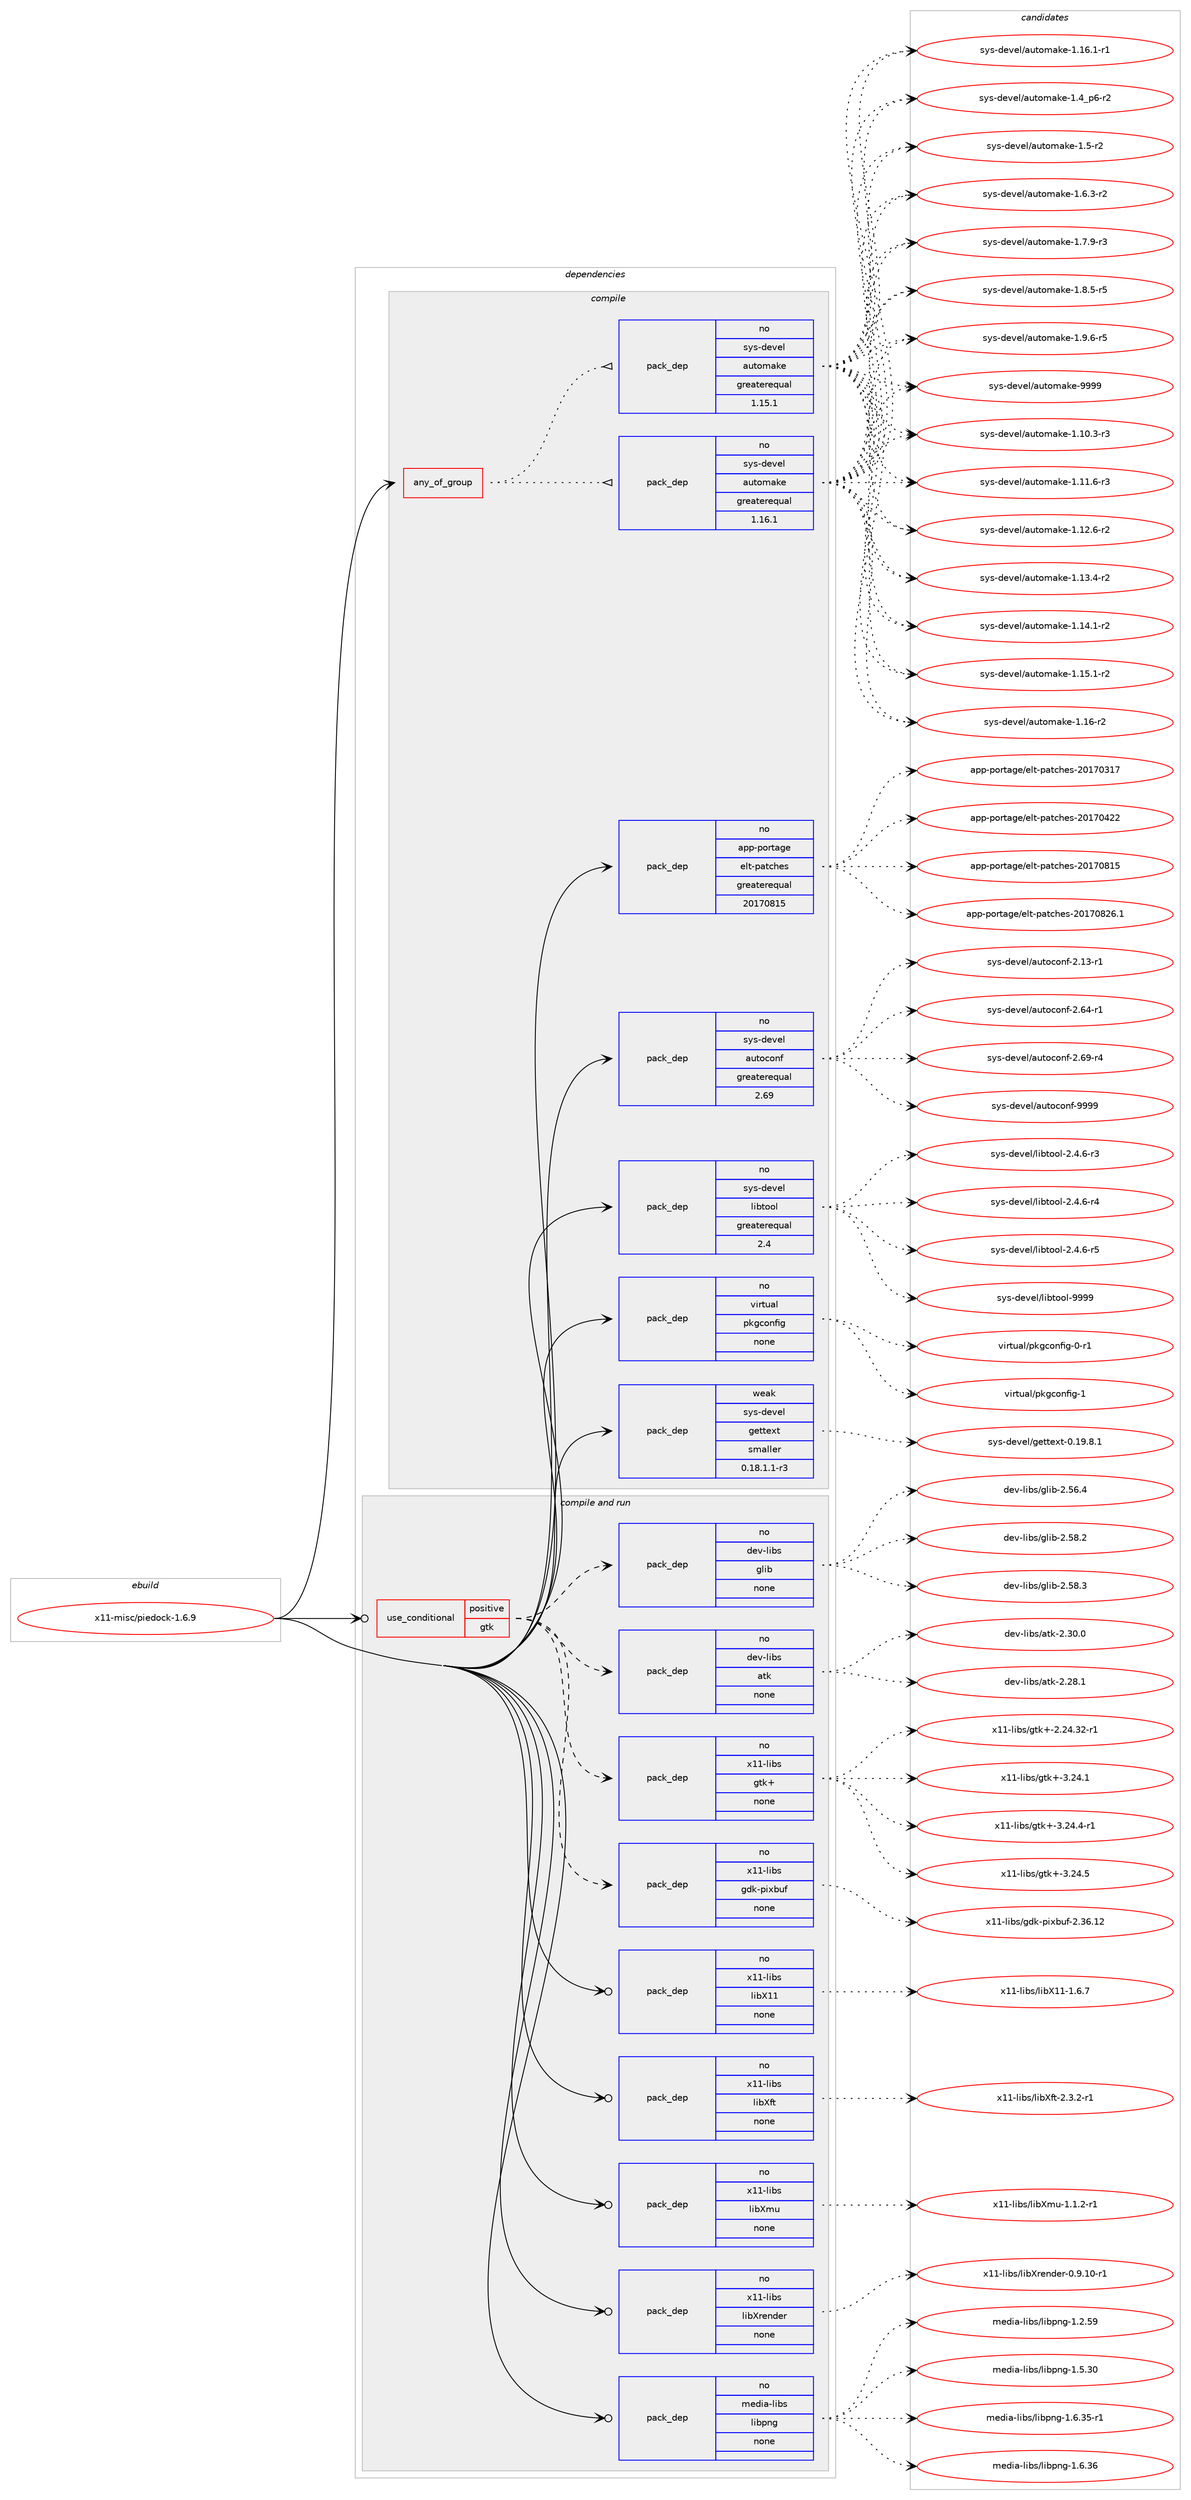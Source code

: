 digraph prolog {

# *************
# Graph options
# *************

newrank=true;
concentrate=true;
compound=true;
graph [rankdir=LR,fontname=Helvetica,fontsize=10,ranksep=1.5];#, ranksep=2.5, nodesep=0.2];
edge  [arrowhead=vee];
node  [fontname=Helvetica,fontsize=10];

# **********
# The ebuild
# **********

subgraph cluster_leftcol {
color=gray;
rank=same;
label=<<i>ebuild</i>>;
id [label="x11-misc/piedock-1.6.9", color=red, width=4, href="../x11-misc/piedock-1.6.9.svg"];
}

# ****************
# The dependencies
# ****************

subgraph cluster_midcol {
color=gray;
label=<<i>dependencies</i>>;
subgraph cluster_compile {
fillcolor="#eeeeee";
style=filled;
label=<<i>compile</i>>;
subgraph any28703 {
dependency1763901 [label=<<TABLE BORDER="0" CELLBORDER="1" CELLSPACING="0" CELLPADDING="4"><TR><TD CELLPADDING="10">any_of_group</TD></TR></TABLE>>, shape=none, color=red];subgraph pack1267611 {
dependency1763902 [label=<<TABLE BORDER="0" CELLBORDER="1" CELLSPACING="0" CELLPADDING="4" WIDTH="220"><TR><TD ROWSPAN="6" CELLPADDING="30">pack_dep</TD></TR><TR><TD WIDTH="110">no</TD></TR><TR><TD>sys-devel</TD></TR><TR><TD>automake</TD></TR><TR><TD>greaterequal</TD></TR><TR><TD>1.16.1</TD></TR></TABLE>>, shape=none, color=blue];
}
dependency1763901:e -> dependency1763902:w [weight=20,style="dotted",arrowhead="oinv"];
subgraph pack1267612 {
dependency1763903 [label=<<TABLE BORDER="0" CELLBORDER="1" CELLSPACING="0" CELLPADDING="4" WIDTH="220"><TR><TD ROWSPAN="6" CELLPADDING="30">pack_dep</TD></TR><TR><TD WIDTH="110">no</TD></TR><TR><TD>sys-devel</TD></TR><TR><TD>automake</TD></TR><TR><TD>greaterequal</TD></TR><TR><TD>1.15.1</TD></TR></TABLE>>, shape=none, color=blue];
}
dependency1763901:e -> dependency1763903:w [weight=20,style="dotted",arrowhead="oinv"];
}
id:e -> dependency1763901:w [weight=20,style="solid",arrowhead="vee"];
subgraph pack1267613 {
dependency1763904 [label=<<TABLE BORDER="0" CELLBORDER="1" CELLSPACING="0" CELLPADDING="4" WIDTH="220"><TR><TD ROWSPAN="6" CELLPADDING="30">pack_dep</TD></TR><TR><TD WIDTH="110">no</TD></TR><TR><TD>app-portage</TD></TR><TR><TD>elt-patches</TD></TR><TR><TD>greaterequal</TD></TR><TR><TD>20170815</TD></TR></TABLE>>, shape=none, color=blue];
}
id:e -> dependency1763904:w [weight=20,style="solid",arrowhead="vee"];
subgraph pack1267614 {
dependency1763905 [label=<<TABLE BORDER="0" CELLBORDER="1" CELLSPACING="0" CELLPADDING="4" WIDTH="220"><TR><TD ROWSPAN="6" CELLPADDING="30">pack_dep</TD></TR><TR><TD WIDTH="110">no</TD></TR><TR><TD>sys-devel</TD></TR><TR><TD>autoconf</TD></TR><TR><TD>greaterequal</TD></TR><TR><TD>2.69</TD></TR></TABLE>>, shape=none, color=blue];
}
id:e -> dependency1763905:w [weight=20,style="solid",arrowhead="vee"];
subgraph pack1267615 {
dependency1763906 [label=<<TABLE BORDER="0" CELLBORDER="1" CELLSPACING="0" CELLPADDING="4" WIDTH="220"><TR><TD ROWSPAN="6" CELLPADDING="30">pack_dep</TD></TR><TR><TD WIDTH="110">no</TD></TR><TR><TD>sys-devel</TD></TR><TR><TD>libtool</TD></TR><TR><TD>greaterequal</TD></TR><TR><TD>2.4</TD></TR></TABLE>>, shape=none, color=blue];
}
id:e -> dependency1763906:w [weight=20,style="solid",arrowhead="vee"];
subgraph pack1267616 {
dependency1763907 [label=<<TABLE BORDER="0" CELLBORDER="1" CELLSPACING="0" CELLPADDING="4" WIDTH="220"><TR><TD ROWSPAN="6" CELLPADDING="30">pack_dep</TD></TR><TR><TD WIDTH="110">no</TD></TR><TR><TD>virtual</TD></TR><TR><TD>pkgconfig</TD></TR><TR><TD>none</TD></TR><TR><TD></TD></TR></TABLE>>, shape=none, color=blue];
}
id:e -> dependency1763907:w [weight=20,style="solid",arrowhead="vee"];
subgraph pack1267617 {
dependency1763908 [label=<<TABLE BORDER="0" CELLBORDER="1" CELLSPACING="0" CELLPADDING="4" WIDTH="220"><TR><TD ROWSPAN="6" CELLPADDING="30">pack_dep</TD></TR><TR><TD WIDTH="110">weak</TD></TR><TR><TD>sys-devel</TD></TR><TR><TD>gettext</TD></TR><TR><TD>smaller</TD></TR><TR><TD>0.18.1.1-r3</TD></TR></TABLE>>, shape=none, color=blue];
}
id:e -> dependency1763908:w [weight=20,style="solid",arrowhead="vee"];
}
subgraph cluster_compileandrun {
fillcolor="#eeeeee";
style=filled;
label=<<i>compile and run</i>>;
subgraph cond466579 {
dependency1763909 [label=<<TABLE BORDER="0" CELLBORDER="1" CELLSPACING="0" CELLPADDING="4"><TR><TD ROWSPAN="3" CELLPADDING="10">use_conditional</TD></TR><TR><TD>positive</TD></TR><TR><TD>gtk</TD></TR></TABLE>>, shape=none, color=red];
subgraph pack1267618 {
dependency1763910 [label=<<TABLE BORDER="0" CELLBORDER="1" CELLSPACING="0" CELLPADDING="4" WIDTH="220"><TR><TD ROWSPAN="6" CELLPADDING="30">pack_dep</TD></TR><TR><TD WIDTH="110">no</TD></TR><TR><TD>dev-libs</TD></TR><TR><TD>atk</TD></TR><TR><TD>none</TD></TR><TR><TD></TD></TR></TABLE>>, shape=none, color=blue];
}
dependency1763909:e -> dependency1763910:w [weight=20,style="dashed",arrowhead="vee"];
subgraph pack1267619 {
dependency1763911 [label=<<TABLE BORDER="0" CELLBORDER="1" CELLSPACING="0" CELLPADDING="4" WIDTH="220"><TR><TD ROWSPAN="6" CELLPADDING="30">pack_dep</TD></TR><TR><TD WIDTH="110">no</TD></TR><TR><TD>dev-libs</TD></TR><TR><TD>glib</TD></TR><TR><TD>none</TD></TR><TR><TD></TD></TR></TABLE>>, shape=none, color=blue];
}
dependency1763909:e -> dependency1763911:w [weight=20,style="dashed",arrowhead="vee"];
subgraph pack1267620 {
dependency1763912 [label=<<TABLE BORDER="0" CELLBORDER="1" CELLSPACING="0" CELLPADDING="4" WIDTH="220"><TR><TD ROWSPAN="6" CELLPADDING="30">pack_dep</TD></TR><TR><TD WIDTH="110">no</TD></TR><TR><TD>x11-libs</TD></TR><TR><TD>gdk-pixbuf</TD></TR><TR><TD>none</TD></TR><TR><TD></TD></TR></TABLE>>, shape=none, color=blue];
}
dependency1763909:e -> dependency1763912:w [weight=20,style="dashed",arrowhead="vee"];
subgraph pack1267621 {
dependency1763913 [label=<<TABLE BORDER="0" CELLBORDER="1" CELLSPACING="0" CELLPADDING="4" WIDTH="220"><TR><TD ROWSPAN="6" CELLPADDING="30">pack_dep</TD></TR><TR><TD WIDTH="110">no</TD></TR><TR><TD>x11-libs</TD></TR><TR><TD>gtk+</TD></TR><TR><TD>none</TD></TR><TR><TD></TD></TR></TABLE>>, shape=none, color=blue];
}
dependency1763909:e -> dependency1763913:w [weight=20,style="dashed",arrowhead="vee"];
}
id:e -> dependency1763909:w [weight=20,style="solid",arrowhead="odotvee"];
subgraph pack1267622 {
dependency1763914 [label=<<TABLE BORDER="0" CELLBORDER="1" CELLSPACING="0" CELLPADDING="4" WIDTH="220"><TR><TD ROWSPAN="6" CELLPADDING="30">pack_dep</TD></TR><TR><TD WIDTH="110">no</TD></TR><TR><TD>media-libs</TD></TR><TR><TD>libpng</TD></TR><TR><TD>none</TD></TR><TR><TD></TD></TR></TABLE>>, shape=none, color=blue];
}
id:e -> dependency1763914:w [weight=20,style="solid",arrowhead="odotvee"];
subgraph pack1267623 {
dependency1763915 [label=<<TABLE BORDER="0" CELLBORDER="1" CELLSPACING="0" CELLPADDING="4" WIDTH="220"><TR><TD ROWSPAN="6" CELLPADDING="30">pack_dep</TD></TR><TR><TD WIDTH="110">no</TD></TR><TR><TD>x11-libs</TD></TR><TR><TD>libX11</TD></TR><TR><TD>none</TD></TR><TR><TD></TD></TR></TABLE>>, shape=none, color=blue];
}
id:e -> dependency1763915:w [weight=20,style="solid",arrowhead="odotvee"];
subgraph pack1267624 {
dependency1763916 [label=<<TABLE BORDER="0" CELLBORDER="1" CELLSPACING="0" CELLPADDING="4" WIDTH="220"><TR><TD ROWSPAN="6" CELLPADDING="30">pack_dep</TD></TR><TR><TD WIDTH="110">no</TD></TR><TR><TD>x11-libs</TD></TR><TR><TD>libXft</TD></TR><TR><TD>none</TD></TR><TR><TD></TD></TR></TABLE>>, shape=none, color=blue];
}
id:e -> dependency1763916:w [weight=20,style="solid",arrowhead="odotvee"];
subgraph pack1267625 {
dependency1763917 [label=<<TABLE BORDER="0" CELLBORDER="1" CELLSPACING="0" CELLPADDING="4" WIDTH="220"><TR><TD ROWSPAN="6" CELLPADDING="30">pack_dep</TD></TR><TR><TD WIDTH="110">no</TD></TR><TR><TD>x11-libs</TD></TR><TR><TD>libXmu</TD></TR><TR><TD>none</TD></TR><TR><TD></TD></TR></TABLE>>, shape=none, color=blue];
}
id:e -> dependency1763917:w [weight=20,style="solid",arrowhead="odotvee"];
subgraph pack1267626 {
dependency1763918 [label=<<TABLE BORDER="0" CELLBORDER="1" CELLSPACING="0" CELLPADDING="4" WIDTH="220"><TR><TD ROWSPAN="6" CELLPADDING="30">pack_dep</TD></TR><TR><TD WIDTH="110">no</TD></TR><TR><TD>x11-libs</TD></TR><TR><TD>libXrender</TD></TR><TR><TD>none</TD></TR><TR><TD></TD></TR></TABLE>>, shape=none, color=blue];
}
id:e -> dependency1763918:w [weight=20,style="solid",arrowhead="odotvee"];
}
subgraph cluster_run {
fillcolor="#eeeeee";
style=filled;
label=<<i>run</i>>;
}
}

# **************
# The candidates
# **************

subgraph cluster_choices {
rank=same;
color=gray;
label=<<i>candidates</i>>;

subgraph choice1267611 {
color=black;
nodesep=1;
choice11512111545100101118101108479711711611110997107101454946494846514511451 [label="sys-devel/automake-1.10.3-r3", color=red, width=4,href="../sys-devel/automake-1.10.3-r3.svg"];
choice11512111545100101118101108479711711611110997107101454946494946544511451 [label="sys-devel/automake-1.11.6-r3", color=red, width=4,href="../sys-devel/automake-1.11.6-r3.svg"];
choice11512111545100101118101108479711711611110997107101454946495046544511450 [label="sys-devel/automake-1.12.6-r2", color=red, width=4,href="../sys-devel/automake-1.12.6-r2.svg"];
choice11512111545100101118101108479711711611110997107101454946495146524511450 [label="sys-devel/automake-1.13.4-r2", color=red, width=4,href="../sys-devel/automake-1.13.4-r2.svg"];
choice11512111545100101118101108479711711611110997107101454946495246494511450 [label="sys-devel/automake-1.14.1-r2", color=red, width=4,href="../sys-devel/automake-1.14.1-r2.svg"];
choice11512111545100101118101108479711711611110997107101454946495346494511450 [label="sys-devel/automake-1.15.1-r2", color=red, width=4,href="../sys-devel/automake-1.15.1-r2.svg"];
choice1151211154510010111810110847971171161111099710710145494649544511450 [label="sys-devel/automake-1.16-r2", color=red, width=4,href="../sys-devel/automake-1.16-r2.svg"];
choice11512111545100101118101108479711711611110997107101454946495446494511449 [label="sys-devel/automake-1.16.1-r1", color=red, width=4,href="../sys-devel/automake-1.16.1-r1.svg"];
choice115121115451001011181011084797117116111109971071014549465295112544511450 [label="sys-devel/automake-1.4_p6-r2", color=red, width=4,href="../sys-devel/automake-1.4_p6-r2.svg"];
choice11512111545100101118101108479711711611110997107101454946534511450 [label="sys-devel/automake-1.5-r2", color=red, width=4,href="../sys-devel/automake-1.5-r2.svg"];
choice115121115451001011181011084797117116111109971071014549465446514511450 [label="sys-devel/automake-1.6.3-r2", color=red, width=4,href="../sys-devel/automake-1.6.3-r2.svg"];
choice115121115451001011181011084797117116111109971071014549465546574511451 [label="sys-devel/automake-1.7.9-r3", color=red, width=4,href="../sys-devel/automake-1.7.9-r3.svg"];
choice115121115451001011181011084797117116111109971071014549465646534511453 [label="sys-devel/automake-1.8.5-r5", color=red, width=4,href="../sys-devel/automake-1.8.5-r5.svg"];
choice115121115451001011181011084797117116111109971071014549465746544511453 [label="sys-devel/automake-1.9.6-r5", color=red, width=4,href="../sys-devel/automake-1.9.6-r5.svg"];
choice115121115451001011181011084797117116111109971071014557575757 [label="sys-devel/automake-9999", color=red, width=4,href="../sys-devel/automake-9999.svg"];
dependency1763902:e -> choice11512111545100101118101108479711711611110997107101454946494846514511451:w [style=dotted,weight="100"];
dependency1763902:e -> choice11512111545100101118101108479711711611110997107101454946494946544511451:w [style=dotted,weight="100"];
dependency1763902:e -> choice11512111545100101118101108479711711611110997107101454946495046544511450:w [style=dotted,weight="100"];
dependency1763902:e -> choice11512111545100101118101108479711711611110997107101454946495146524511450:w [style=dotted,weight="100"];
dependency1763902:e -> choice11512111545100101118101108479711711611110997107101454946495246494511450:w [style=dotted,weight="100"];
dependency1763902:e -> choice11512111545100101118101108479711711611110997107101454946495346494511450:w [style=dotted,weight="100"];
dependency1763902:e -> choice1151211154510010111810110847971171161111099710710145494649544511450:w [style=dotted,weight="100"];
dependency1763902:e -> choice11512111545100101118101108479711711611110997107101454946495446494511449:w [style=dotted,weight="100"];
dependency1763902:e -> choice115121115451001011181011084797117116111109971071014549465295112544511450:w [style=dotted,weight="100"];
dependency1763902:e -> choice11512111545100101118101108479711711611110997107101454946534511450:w [style=dotted,weight="100"];
dependency1763902:e -> choice115121115451001011181011084797117116111109971071014549465446514511450:w [style=dotted,weight="100"];
dependency1763902:e -> choice115121115451001011181011084797117116111109971071014549465546574511451:w [style=dotted,weight="100"];
dependency1763902:e -> choice115121115451001011181011084797117116111109971071014549465646534511453:w [style=dotted,weight="100"];
dependency1763902:e -> choice115121115451001011181011084797117116111109971071014549465746544511453:w [style=dotted,weight="100"];
dependency1763902:e -> choice115121115451001011181011084797117116111109971071014557575757:w [style=dotted,weight="100"];
}
subgraph choice1267612 {
color=black;
nodesep=1;
choice11512111545100101118101108479711711611110997107101454946494846514511451 [label="sys-devel/automake-1.10.3-r3", color=red, width=4,href="../sys-devel/automake-1.10.3-r3.svg"];
choice11512111545100101118101108479711711611110997107101454946494946544511451 [label="sys-devel/automake-1.11.6-r3", color=red, width=4,href="../sys-devel/automake-1.11.6-r3.svg"];
choice11512111545100101118101108479711711611110997107101454946495046544511450 [label="sys-devel/automake-1.12.6-r2", color=red, width=4,href="../sys-devel/automake-1.12.6-r2.svg"];
choice11512111545100101118101108479711711611110997107101454946495146524511450 [label="sys-devel/automake-1.13.4-r2", color=red, width=4,href="../sys-devel/automake-1.13.4-r2.svg"];
choice11512111545100101118101108479711711611110997107101454946495246494511450 [label="sys-devel/automake-1.14.1-r2", color=red, width=4,href="../sys-devel/automake-1.14.1-r2.svg"];
choice11512111545100101118101108479711711611110997107101454946495346494511450 [label="sys-devel/automake-1.15.1-r2", color=red, width=4,href="../sys-devel/automake-1.15.1-r2.svg"];
choice1151211154510010111810110847971171161111099710710145494649544511450 [label="sys-devel/automake-1.16-r2", color=red, width=4,href="../sys-devel/automake-1.16-r2.svg"];
choice11512111545100101118101108479711711611110997107101454946495446494511449 [label="sys-devel/automake-1.16.1-r1", color=red, width=4,href="../sys-devel/automake-1.16.1-r1.svg"];
choice115121115451001011181011084797117116111109971071014549465295112544511450 [label="sys-devel/automake-1.4_p6-r2", color=red, width=4,href="../sys-devel/automake-1.4_p6-r2.svg"];
choice11512111545100101118101108479711711611110997107101454946534511450 [label="sys-devel/automake-1.5-r2", color=red, width=4,href="../sys-devel/automake-1.5-r2.svg"];
choice115121115451001011181011084797117116111109971071014549465446514511450 [label="sys-devel/automake-1.6.3-r2", color=red, width=4,href="../sys-devel/automake-1.6.3-r2.svg"];
choice115121115451001011181011084797117116111109971071014549465546574511451 [label="sys-devel/automake-1.7.9-r3", color=red, width=4,href="../sys-devel/automake-1.7.9-r3.svg"];
choice115121115451001011181011084797117116111109971071014549465646534511453 [label="sys-devel/automake-1.8.5-r5", color=red, width=4,href="../sys-devel/automake-1.8.5-r5.svg"];
choice115121115451001011181011084797117116111109971071014549465746544511453 [label="sys-devel/automake-1.9.6-r5", color=red, width=4,href="../sys-devel/automake-1.9.6-r5.svg"];
choice115121115451001011181011084797117116111109971071014557575757 [label="sys-devel/automake-9999", color=red, width=4,href="../sys-devel/automake-9999.svg"];
dependency1763903:e -> choice11512111545100101118101108479711711611110997107101454946494846514511451:w [style=dotted,weight="100"];
dependency1763903:e -> choice11512111545100101118101108479711711611110997107101454946494946544511451:w [style=dotted,weight="100"];
dependency1763903:e -> choice11512111545100101118101108479711711611110997107101454946495046544511450:w [style=dotted,weight="100"];
dependency1763903:e -> choice11512111545100101118101108479711711611110997107101454946495146524511450:w [style=dotted,weight="100"];
dependency1763903:e -> choice11512111545100101118101108479711711611110997107101454946495246494511450:w [style=dotted,weight="100"];
dependency1763903:e -> choice11512111545100101118101108479711711611110997107101454946495346494511450:w [style=dotted,weight="100"];
dependency1763903:e -> choice1151211154510010111810110847971171161111099710710145494649544511450:w [style=dotted,weight="100"];
dependency1763903:e -> choice11512111545100101118101108479711711611110997107101454946495446494511449:w [style=dotted,weight="100"];
dependency1763903:e -> choice115121115451001011181011084797117116111109971071014549465295112544511450:w [style=dotted,weight="100"];
dependency1763903:e -> choice11512111545100101118101108479711711611110997107101454946534511450:w [style=dotted,weight="100"];
dependency1763903:e -> choice115121115451001011181011084797117116111109971071014549465446514511450:w [style=dotted,weight="100"];
dependency1763903:e -> choice115121115451001011181011084797117116111109971071014549465546574511451:w [style=dotted,weight="100"];
dependency1763903:e -> choice115121115451001011181011084797117116111109971071014549465646534511453:w [style=dotted,weight="100"];
dependency1763903:e -> choice115121115451001011181011084797117116111109971071014549465746544511453:w [style=dotted,weight="100"];
dependency1763903:e -> choice115121115451001011181011084797117116111109971071014557575757:w [style=dotted,weight="100"];
}
subgraph choice1267613 {
color=black;
nodesep=1;
choice97112112451121111141169710310147101108116451129711699104101115455048495548514955 [label="app-portage/elt-patches-20170317", color=red, width=4,href="../app-portage/elt-patches-20170317.svg"];
choice97112112451121111141169710310147101108116451129711699104101115455048495548525050 [label="app-portage/elt-patches-20170422", color=red, width=4,href="../app-portage/elt-patches-20170422.svg"];
choice97112112451121111141169710310147101108116451129711699104101115455048495548564953 [label="app-portage/elt-patches-20170815", color=red, width=4,href="../app-portage/elt-patches-20170815.svg"];
choice971121124511211111411697103101471011081164511297116991041011154550484955485650544649 [label="app-portage/elt-patches-20170826.1", color=red, width=4,href="../app-portage/elt-patches-20170826.1.svg"];
dependency1763904:e -> choice97112112451121111141169710310147101108116451129711699104101115455048495548514955:w [style=dotted,weight="100"];
dependency1763904:e -> choice97112112451121111141169710310147101108116451129711699104101115455048495548525050:w [style=dotted,weight="100"];
dependency1763904:e -> choice97112112451121111141169710310147101108116451129711699104101115455048495548564953:w [style=dotted,weight="100"];
dependency1763904:e -> choice971121124511211111411697103101471011081164511297116991041011154550484955485650544649:w [style=dotted,weight="100"];
}
subgraph choice1267614 {
color=black;
nodesep=1;
choice1151211154510010111810110847971171161119911111010245504649514511449 [label="sys-devel/autoconf-2.13-r1", color=red, width=4,href="../sys-devel/autoconf-2.13-r1.svg"];
choice1151211154510010111810110847971171161119911111010245504654524511449 [label="sys-devel/autoconf-2.64-r1", color=red, width=4,href="../sys-devel/autoconf-2.64-r1.svg"];
choice1151211154510010111810110847971171161119911111010245504654574511452 [label="sys-devel/autoconf-2.69-r4", color=red, width=4,href="../sys-devel/autoconf-2.69-r4.svg"];
choice115121115451001011181011084797117116111991111101024557575757 [label="sys-devel/autoconf-9999", color=red, width=4,href="../sys-devel/autoconf-9999.svg"];
dependency1763905:e -> choice1151211154510010111810110847971171161119911111010245504649514511449:w [style=dotted,weight="100"];
dependency1763905:e -> choice1151211154510010111810110847971171161119911111010245504654524511449:w [style=dotted,weight="100"];
dependency1763905:e -> choice1151211154510010111810110847971171161119911111010245504654574511452:w [style=dotted,weight="100"];
dependency1763905:e -> choice115121115451001011181011084797117116111991111101024557575757:w [style=dotted,weight="100"];
}
subgraph choice1267615 {
color=black;
nodesep=1;
choice1151211154510010111810110847108105981161111111084550465246544511451 [label="sys-devel/libtool-2.4.6-r3", color=red, width=4,href="../sys-devel/libtool-2.4.6-r3.svg"];
choice1151211154510010111810110847108105981161111111084550465246544511452 [label="sys-devel/libtool-2.4.6-r4", color=red, width=4,href="../sys-devel/libtool-2.4.6-r4.svg"];
choice1151211154510010111810110847108105981161111111084550465246544511453 [label="sys-devel/libtool-2.4.6-r5", color=red, width=4,href="../sys-devel/libtool-2.4.6-r5.svg"];
choice1151211154510010111810110847108105981161111111084557575757 [label="sys-devel/libtool-9999", color=red, width=4,href="../sys-devel/libtool-9999.svg"];
dependency1763906:e -> choice1151211154510010111810110847108105981161111111084550465246544511451:w [style=dotted,weight="100"];
dependency1763906:e -> choice1151211154510010111810110847108105981161111111084550465246544511452:w [style=dotted,weight="100"];
dependency1763906:e -> choice1151211154510010111810110847108105981161111111084550465246544511453:w [style=dotted,weight="100"];
dependency1763906:e -> choice1151211154510010111810110847108105981161111111084557575757:w [style=dotted,weight="100"];
}
subgraph choice1267616 {
color=black;
nodesep=1;
choice11810511411611797108471121071039911111010210510345484511449 [label="virtual/pkgconfig-0-r1", color=red, width=4,href="../virtual/pkgconfig-0-r1.svg"];
choice1181051141161179710847112107103991111101021051034549 [label="virtual/pkgconfig-1", color=red, width=4,href="../virtual/pkgconfig-1.svg"];
dependency1763907:e -> choice11810511411611797108471121071039911111010210510345484511449:w [style=dotted,weight="100"];
dependency1763907:e -> choice1181051141161179710847112107103991111101021051034549:w [style=dotted,weight="100"];
}
subgraph choice1267617 {
color=black;
nodesep=1;
choice1151211154510010111810110847103101116116101120116454846495746564649 [label="sys-devel/gettext-0.19.8.1", color=red, width=4,href="../sys-devel/gettext-0.19.8.1.svg"];
dependency1763908:e -> choice1151211154510010111810110847103101116116101120116454846495746564649:w [style=dotted,weight="100"];
}
subgraph choice1267618 {
color=black;
nodesep=1;
choice1001011184510810598115479711610745504650564649 [label="dev-libs/atk-2.28.1", color=red, width=4,href="../dev-libs/atk-2.28.1.svg"];
choice1001011184510810598115479711610745504651484648 [label="dev-libs/atk-2.30.0", color=red, width=4,href="../dev-libs/atk-2.30.0.svg"];
dependency1763910:e -> choice1001011184510810598115479711610745504650564649:w [style=dotted,weight="100"];
dependency1763910:e -> choice1001011184510810598115479711610745504651484648:w [style=dotted,weight="100"];
}
subgraph choice1267619 {
color=black;
nodesep=1;
choice1001011184510810598115471031081059845504653544652 [label="dev-libs/glib-2.56.4", color=red, width=4,href="../dev-libs/glib-2.56.4.svg"];
choice1001011184510810598115471031081059845504653564650 [label="dev-libs/glib-2.58.2", color=red, width=4,href="../dev-libs/glib-2.58.2.svg"];
choice1001011184510810598115471031081059845504653564651 [label="dev-libs/glib-2.58.3", color=red, width=4,href="../dev-libs/glib-2.58.3.svg"];
dependency1763911:e -> choice1001011184510810598115471031081059845504653544652:w [style=dotted,weight="100"];
dependency1763911:e -> choice1001011184510810598115471031081059845504653564650:w [style=dotted,weight="100"];
dependency1763911:e -> choice1001011184510810598115471031081059845504653564651:w [style=dotted,weight="100"];
}
subgraph choice1267620 {
color=black;
nodesep=1;
choice120494945108105981154710310010745112105120981171024550465154464950 [label="x11-libs/gdk-pixbuf-2.36.12", color=red, width=4,href="../x11-libs/gdk-pixbuf-2.36.12.svg"];
dependency1763912:e -> choice120494945108105981154710310010745112105120981171024550465154464950:w [style=dotted,weight="100"];
}
subgraph choice1267621 {
color=black;
nodesep=1;
choice12049494510810598115471031161074345504650524651504511449 [label="x11-libs/gtk+-2.24.32-r1", color=red, width=4,href="../x11-libs/gtk+-2.24.32-r1.svg"];
choice12049494510810598115471031161074345514650524649 [label="x11-libs/gtk+-3.24.1", color=red, width=4,href="../x11-libs/gtk+-3.24.1.svg"];
choice120494945108105981154710311610743455146505246524511449 [label="x11-libs/gtk+-3.24.4-r1", color=red, width=4,href="../x11-libs/gtk+-3.24.4-r1.svg"];
choice12049494510810598115471031161074345514650524653 [label="x11-libs/gtk+-3.24.5", color=red, width=4,href="../x11-libs/gtk+-3.24.5.svg"];
dependency1763913:e -> choice12049494510810598115471031161074345504650524651504511449:w [style=dotted,weight="100"];
dependency1763913:e -> choice12049494510810598115471031161074345514650524649:w [style=dotted,weight="100"];
dependency1763913:e -> choice120494945108105981154710311610743455146505246524511449:w [style=dotted,weight="100"];
dependency1763913:e -> choice12049494510810598115471031161074345514650524653:w [style=dotted,weight="100"];
}
subgraph choice1267622 {
color=black;
nodesep=1;
choice109101100105974510810598115471081059811211010345494650465357 [label="media-libs/libpng-1.2.59", color=red, width=4,href="../media-libs/libpng-1.2.59.svg"];
choice109101100105974510810598115471081059811211010345494653465148 [label="media-libs/libpng-1.5.30", color=red, width=4,href="../media-libs/libpng-1.5.30.svg"];
choice1091011001059745108105981154710810598112110103454946544651534511449 [label="media-libs/libpng-1.6.35-r1", color=red, width=4,href="../media-libs/libpng-1.6.35-r1.svg"];
choice109101100105974510810598115471081059811211010345494654465154 [label="media-libs/libpng-1.6.36", color=red, width=4,href="../media-libs/libpng-1.6.36.svg"];
dependency1763914:e -> choice109101100105974510810598115471081059811211010345494650465357:w [style=dotted,weight="100"];
dependency1763914:e -> choice109101100105974510810598115471081059811211010345494653465148:w [style=dotted,weight="100"];
dependency1763914:e -> choice1091011001059745108105981154710810598112110103454946544651534511449:w [style=dotted,weight="100"];
dependency1763914:e -> choice109101100105974510810598115471081059811211010345494654465154:w [style=dotted,weight="100"];
}
subgraph choice1267623 {
color=black;
nodesep=1;
choice120494945108105981154710810598884949454946544655 [label="x11-libs/libX11-1.6.7", color=red, width=4,href="../x11-libs/libX11-1.6.7.svg"];
dependency1763915:e -> choice120494945108105981154710810598884949454946544655:w [style=dotted,weight="100"];
}
subgraph choice1267624 {
color=black;
nodesep=1;
choice120494945108105981154710810598881021164550465146504511449 [label="x11-libs/libXft-2.3.2-r1", color=red, width=4,href="../x11-libs/libXft-2.3.2-r1.svg"];
dependency1763916:e -> choice120494945108105981154710810598881021164550465146504511449:w [style=dotted,weight="100"];
}
subgraph choice1267625 {
color=black;
nodesep=1;
choice120494945108105981154710810598881091174549464946504511449 [label="x11-libs/libXmu-1.1.2-r1", color=red, width=4,href="../x11-libs/libXmu-1.1.2-r1.svg"];
dependency1763917:e -> choice120494945108105981154710810598881091174549464946504511449:w [style=dotted,weight="100"];
}
subgraph choice1267626 {
color=black;
nodesep=1;
choice12049494510810598115471081059888114101110100101114454846574649484511449 [label="x11-libs/libXrender-0.9.10-r1", color=red, width=4,href="../x11-libs/libXrender-0.9.10-r1.svg"];
dependency1763918:e -> choice12049494510810598115471081059888114101110100101114454846574649484511449:w [style=dotted,weight="100"];
}
}

}
